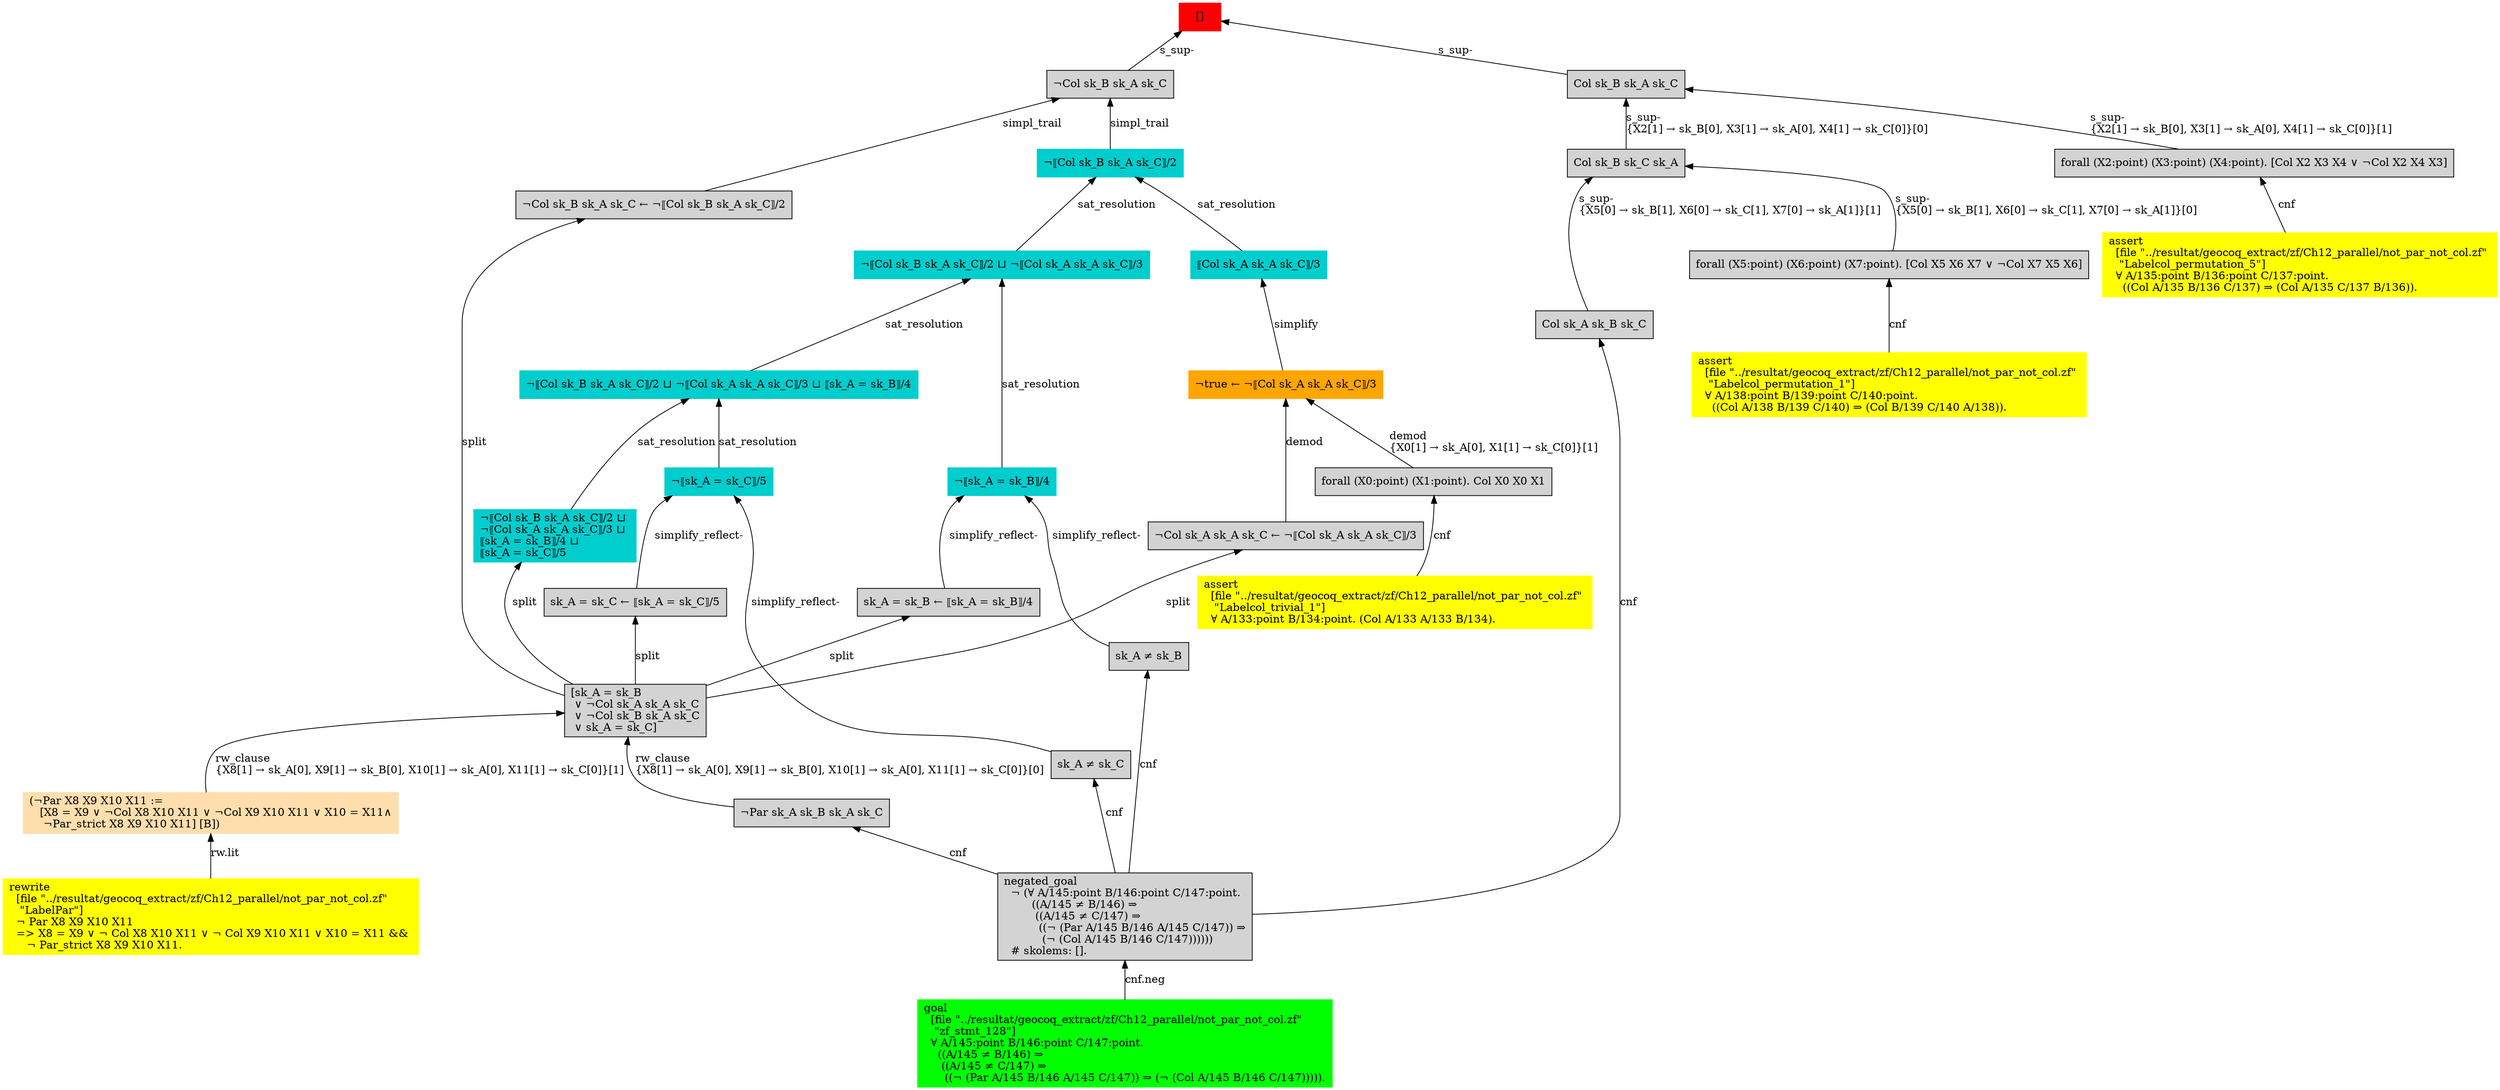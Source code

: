 digraph "unsat_graph" {
  vertex_0 [color=red, label="[]", shape=box, style=filled];
  vertex_0 -> vertex_1 [label="s_sup-\l", dir="back"];
  vertex_1 [shape=box, label="¬Col sk_B sk_A sk_C\l", style=filled];
  vertex_1 -> vertex_2 [label="simpl_trail", dir="back"];
  vertex_2 [color=cyan3, shape=box, label="¬⟦Col sk_B sk_A sk_C⟧/2\l", style=filled];
  vertex_2 -> vertex_3 [label="sat_resolution", dir="back"];
  vertex_3 [color=cyan3, shape=box, label="⟦Col sk_A sk_A sk_C⟧/3\l", style=filled];
  vertex_3 -> vertex_4 [label="simplify", dir="back"];
  vertex_4 [color=orange, shape=box, label="¬true ← ¬⟦Col sk_A sk_A sk_C⟧/3\l", style=filled];
  vertex_4 -> vertex_5 [label="demod\l\{X0[1] → sk_A[0], X1[1] → sk_C[0]\}[1]\l", dir="back"];
  vertex_5 [shape=box, label="forall (X0:point) (X1:point). Col X0 X0 X1\l", style=filled];
  vertex_5 -> vertex_6 [label="cnf", dir="back"];
  vertex_6 [color=yellow, shape=box, label="assert\l  [file \"../resultat/geocoq_extract/zf/Ch12_parallel/not_par_not_col.zf\" \l   \"Labelcol_trivial_1\"]\l  ∀ A/133:point B/134:point. (Col A/133 A/133 B/134).\l", style=filled];
  vertex_4 -> vertex_7 [label="demod", dir="back"];
  vertex_7 [shape=box, label="¬Col sk_A sk_A sk_C ← ¬⟦Col sk_A sk_A sk_C⟧/3\l", style=filled];
  vertex_7 -> vertex_8 [label="split", dir="back"];
  vertex_8 [shape=box, label="[sk_A = sk_B\l ∨ ¬Col sk_A sk_A sk_C\l ∨ ¬Col sk_B sk_A sk_C\l ∨ sk_A = sk_C]\l", style=filled];
  vertex_8 -> vertex_9 [label="rw_clause\l\{X8[1] → sk_A[0], X9[1] → sk_B[0], X10[1] → sk_A[0], X11[1] → sk_C[0]\}[1]\l", dir="back"];
  vertex_9 [color=navajowhite, shape=box, label="(¬Par X8 X9 X10 X11 :=\l   [X8 = X9 ∨ ¬Col X8 X10 X11 ∨ ¬Col X9 X10 X11 ∨ X10 = X11∧\l    ¬Par_strict X8 X9 X10 X11] [B])\l", style=filled];
  vertex_9 -> vertex_10 [label="rw.lit", dir="back"];
  vertex_10 [color=yellow, shape=box, label="rewrite\l  [file \"../resultat/geocoq_extract/zf/Ch12_parallel/not_par_not_col.zf\" \l   \"LabelPar\"]\l  ¬ Par X8 X9 X10 X11\l  =\> X8 = X9 ∨ ¬ Col X8 X10 X11 ∨ ¬ Col X9 X10 X11 ∨ X10 = X11 && \l     ¬ Par_strict X8 X9 X10 X11.\l", style=filled];
  vertex_8 -> vertex_11 [label="rw_clause\l\{X8[1] → sk_A[0], X9[1] → sk_B[0], X10[1] → sk_A[0], X11[1] → sk_C[0]\}[0]\l", dir="back"];
  vertex_11 [shape=box, label="¬Par sk_A sk_B sk_A sk_C\l", style=filled];
  vertex_11 -> vertex_12 [label="cnf", dir="back"];
  vertex_12 [shape=box, label="negated_goal\l  ¬ (∀ A/145:point B/146:point C/147:point.\l        ((A/145 ≠ B/146) ⇒\l         ((A/145 ≠ C/147) ⇒\l          ((¬ (Par A/145 B/146 A/145 C/147)) ⇒\l           (¬ (Col A/145 B/146 C/147))))))\l  # skolems: [].\l", style=filled];
  vertex_12 -> vertex_13 [label="cnf.neg", dir="back"];
  vertex_13 [color=green, shape=box, label="goal\l  [file \"../resultat/geocoq_extract/zf/Ch12_parallel/not_par_not_col.zf\" \l   \"zf_stmt_128\"]\l  ∀ A/145:point B/146:point C/147:point.\l    ((A/145 ≠ B/146) ⇒\l     ((A/145 ≠ C/147) ⇒\l      ((¬ (Par A/145 B/146 A/145 C/147)) ⇒ (¬ (Col A/145 B/146 C/147))))).\l", style=filled];
  vertex_2 -> vertex_14 [label="sat_resolution", dir="back"];
  vertex_14 [color=cyan3, shape=box, label="¬⟦Col sk_B sk_A sk_C⟧/2 ⊔ ¬⟦Col sk_A sk_A sk_C⟧/3\l", style=filled];
  vertex_14 -> vertex_15 [label="sat_resolution", dir="back"];
  vertex_15 [color=cyan3, shape=box, label="¬⟦sk_A = sk_B⟧/4\l", style=filled];
  vertex_15 -> vertex_16 [label="simplify_reflect-", dir="back"];
  vertex_16 [shape=box, label="sk_A ≠ sk_B\l", style=filled];
  vertex_16 -> vertex_12 [label="cnf", dir="back"];
  vertex_15 -> vertex_17 [label="simplify_reflect-", dir="back"];
  vertex_17 [shape=box, label="sk_A = sk_B ← ⟦sk_A = sk_B⟧/4\l", style=filled];
  vertex_17 -> vertex_8 [label="split", dir="back"];
  vertex_14 -> vertex_18 [label="sat_resolution", dir="back"];
  vertex_18 [color=cyan3, shape=box, label="¬⟦Col sk_B sk_A sk_C⟧/2 ⊔ ¬⟦Col sk_A sk_A sk_C⟧/3 ⊔ ⟦sk_A = sk_B⟧/4\l", style=filled];
  vertex_18 -> vertex_19 [label="sat_resolution", dir="back"];
  vertex_19 [color=cyan3, shape=box, label="¬⟦sk_A = sk_C⟧/5\l", style=filled];
  vertex_19 -> vertex_20 [label="simplify_reflect-", dir="back"];
  vertex_20 [shape=box, label="sk_A ≠ sk_C\l", style=filled];
  vertex_20 -> vertex_12 [label="cnf", dir="back"];
  vertex_19 -> vertex_21 [label="simplify_reflect-", dir="back"];
  vertex_21 [shape=box, label="sk_A = sk_C ← ⟦sk_A = sk_C⟧/5\l", style=filled];
  vertex_21 -> vertex_8 [label="split", dir="back"];
  vertex_18 -> vertex_22 [label="sat_resolution", dir="back"];
  vertex_22 [color=cyan3, shape=box, label="¬⟦Col sk_B sk_A sk_C⟧/2 ⊔ \l¬⟦Col sk_A sk_A sk_C⟧/3 ⊔ \l⟦sk_A = sk_B⟧/4 ⊔ \l⟦sk_A = sk_C⟧/5\l", style=filled];
  vertex_22 -> vertex_8 [label="split", dir="back"];
  vertex_1 -> vertex_23 [label="simpl_trail", dir="back"];
  vertex_23 [shape=box, label="¬Col sk_B sk_A sk_C ← ¬⟦Col sk_B sk_A sk_C⟧/2\l", style=filled];
  vertex_23 -> vertex_8 [label="split", dir="back"];
  vertex_0 -> vertex_24 [label="s_sup-\l", dir="back"];
  vertex_24 [shape=box, label="Col sk_B sk_A sk_C\l", style=filled];
  vertex_24 -> vertex_25 [label="s_sup-\l\{X2[1] → sk_B[0], X3[1] → sk_A[0], X4[1] → sk_C[0]\}[1]\l", dir="back"];
  vertex_25 [shape=box, label="forall (X2:point) (X3:point) (X4:point). [Col X2 X3 X4 ∨ ¬Col X2 X4 X3]\l", style=filled];
  vertex_25 -> vertex_26 [label="cnf", dir="back"];
  vertex_26 [color=yellow, shape=box, label="assert\l  [file \"../resultat/geocoq_extract/zf/Ch12_parallel/not_par_not_col.zf\" \l   \"Labelcol_permutation_5\"]\l  ∀ A/135:point B/136:point C/137:point.\l    ((Col A/135 B/136 C/137) ⇒ (Col A/135 C/137 B/136)).\l", style=filled];
  vertex_24 -> vertex_27 [label="s_sup-\l\{X2[1] → sk_B[0], X3[1] → sk_A[0], X4[1] → sk_C[0]\}[0]\l", dir="back"];
  vertex_27 [shape=box, label="Col sk_B sk_C sk_A\l", style=filled];
  vertex_27 -> vertex_28 [label="s_sup-\l\{X5[0] → sk_B[1], X6[0] → sk_C[1], X7[0] → sk_A[1]\}[0]\l", dir="back"];
  vertex_28 [shape=box, label="forall (X5:point) (X6:point) (X7:point). [Col X5 X6 X7 ∨ ¬Col X7 X5 X6]\l", style=filled];
  vertex_28 -> vertex_29 [label="cnf", dir="back"];
  vertex_29 [color=yellow, shape=box, label="assert\l  [file \"../resultat/geocoq_extract/zf/Ch12_parallel/not_par_not_col.zf\" \l   \"Labelcol_permutation_1\"]\l  ∀ A/138:point B/139:point C/140:point.\l    ((Col A/138 B/139 C/140) ⇒ (Col B/139 C/140 A/138)).\l", style=filled];
  vertex_27 -> vertex_30 [label="s_sup-\l\{X5[0] → sk_B[1], X6[0] → sk_C[1], X7[0] → sk_A[1]\}[1]\l", dir="back"];
  vertex_30 [shape=box, label="Col sk_A sk_B sk_C\l", style=filled];
  vertex_30 -> vertex_12 [label="cnf", dir="back"];
  }


